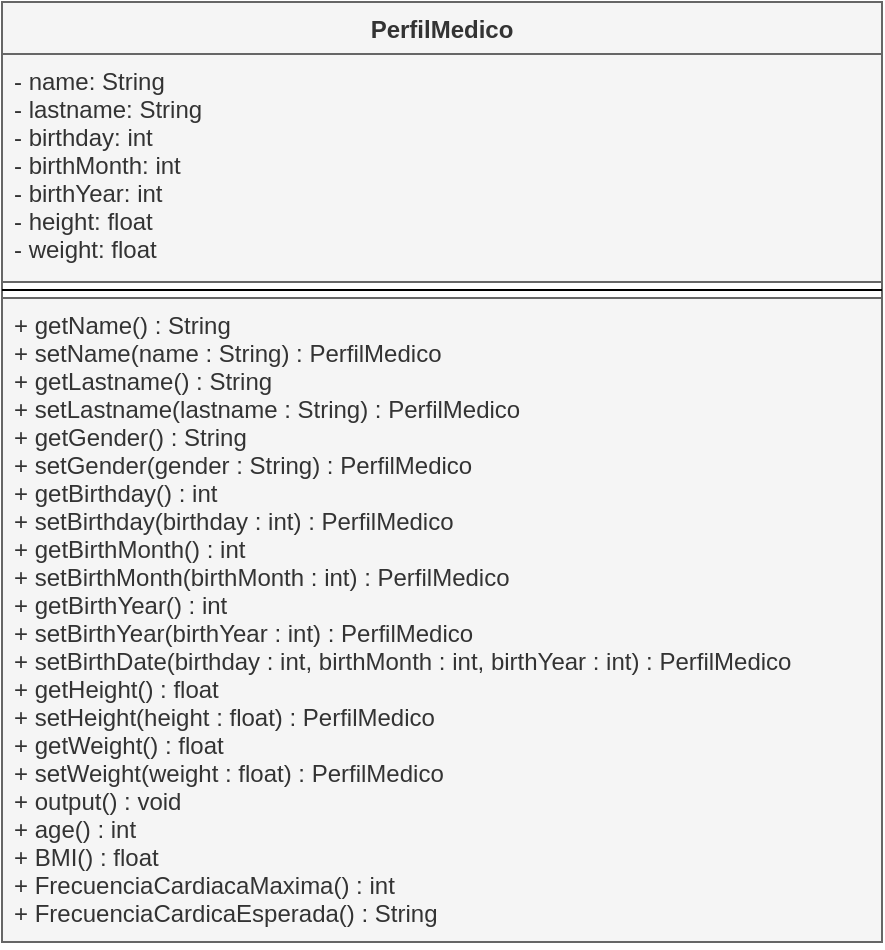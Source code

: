 <mxfile>
    <diagram id="TqgGuQV-_dZQ31EBvay0" name="Page-1">
        <mxGraphModel dx="1067" dy="802" grid="1" gridSize="10" guides="1" tooltips="1" connect="1" arrows="1" fold="1" page="1" pageScale="1" pageWidth="850" pageHeight="1100" math="0" shadow="0">
            <root>
                <mxCell id="0"/>
                <mxCell id="1" parent="0"/>
                <mxCell id="3" value="PerfilMedico" style="swimlane;fontStyle=1;align=center;verticalAlign=top;childLayout=stackLayout;horizontal=1;startSize=26;horizontalStack=0;resizeParent=1;resizeParentMax=0;resizeLast=0;collapsible=1;marginBottom=0;fillColor=#f5f5f5;fontColor=#333333;strokeColor=#666666;" parent="1" vertex="1">
                    <mxGeometry x="205" y="220" width="440" height="470" as="geometry"/>
                </mxCell>
                <mxCell id="4" value="- name: String&#10;- lastname: String&#10;- birthday: int&#10;- birthMonth: int&#10;- birthYear: int&#10;- height: float&#10;- weight: float" style="text;align=left;verticalAlign=top;spacingLeft=4;spacingRight=4;overflow=hidden;rotatable=0;points=[[0,0.5],[1,0.5]];portConstraint=eastwest;fillColor=#f5f5f5;strokeColor=#666666;fontColor=#333333;" parent="3" vertex="1">
                    <mxGeometry y="26" width="440" height="114" as="geometry"/>
                </mxCell>
                <mxCell id="5" value="" style="line;strokeWidth=1;align=left;verticalAlign=middle;spacingTop=-1;spacingLeft=3;spacingRight=3;rotatable=0;labelPosition=right;points=[];portConstraint=eastwest;" parent="3" vertex="1">
                    <mxGeometry y="140" width="440" height="8" as="geometry"/>
                </mxCell>
                <mxCell id="6" value="+ getName() : String&#10;+ setName(name : String) : PerfilMedico&#10;+ getLastname() : String&#10;+ setLastname(lastname : String) : PerfilMedico&#10;+ getGender() : String&#10;+ setGender(gender : String) : PerfilMedico&#10;+ getBirthday() : int&#10;+ setBirthday(birthday : int) : PerfilMedico&#10;+ getBirthMonth() : int&#10;+ setBirthMonth(birthMonth : int) : PerfilMedico&#10;+ getBirthYear() : int&#10;+ setBirthYear(birthYear : int) : PerfilMedico&#10;+ setBirthDate(birthday : int, birthMonth : int, birthYear : int) : PerfilMedico&#10;+ getHeight() : float&#10;+ setHeight(height : float) : PerfilMedico&#10;+ getWeight() : float&#10;+ setWeight(weight : float) : PerfilMedico&#10;+ output() : void&#10;+ age() : int&#10;+ BMI() : float&#10;+ FrecuenciaCardiacaMaxima() : int&#10;+ FrecuenciaCardicaEsperada() : String" style="text;strokeColor=#666666;fillColor=#f5f5f5;align=left;verticalAlign=top;spacingLeft=4;spacingRight=4;overflow=hidden;rotatable=0;points=[[0,0.5],[1,0.5]];portConstraint=eastwest;fontColor=#333333;" parent="3" vertex="1">
                    <mxGeometry y="148" width="440" height="322" as="geometry"/>
                </mxCell>
            </root>
        </mxGraphModel>
    </diagram>
</mxfile>